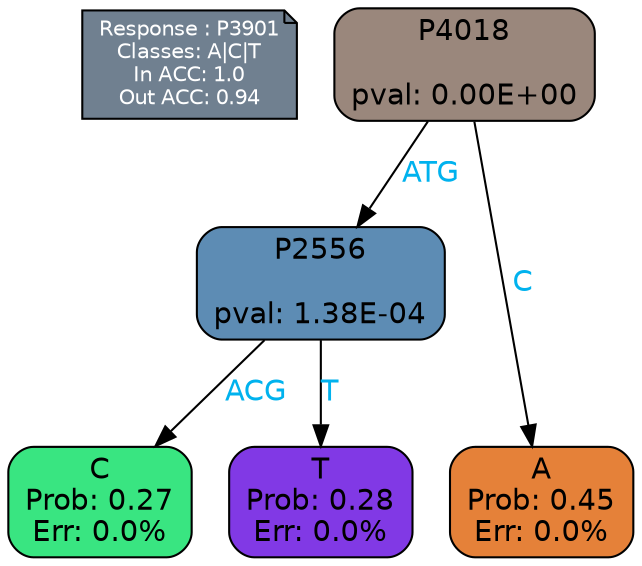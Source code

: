 digraph Tree {
node [shape=box, style="filled, rounded", color="black", fontname=helvetica] ;
graph [ranksep=equally, splines=polylines, bgcolor=transparent, dpi=600] ;
edge [fontname=helvetica] ;
LEGEND [label="Response : P3901
Classes: A|C|T
In ACC: 1.0
Out ACC: 0.94
",shape=note,align=left,style=filled,fillcolor="slategray",fontcolor="white",fontsize=10];1 [label="P4018

pval: 0.00E+00", fillcolor="#9a877c"] ;
2 [label="P2556

pval: 1.38E-04", fillcolor="#5d8cb4"] ;
3 [label="C
Prob: 0.27
Err: 0.0%", fillcolor="#39e581"] ;
4 [label="T
Prob: 0.28
Err: 0.0%", fillcolor="#8139e5"] ;
5 [label="A
Prob: 0.45
Err: 0.0%", fillcolor="#e58139"] ;
1 -> 2 [label="ATG",fontcolor=deepskyblue2] ;
1 -> 5 [label="C",fontcolor=deepskyblue2] ;
2 -> 3 [label="ACG",fontcolor=deepskyblue2] ;
2 -> 4 [label="T",fontcolor=deepskyblue2] ;
{rank = same; 3;4;5;}{rank = same; LEGEND;1;}}